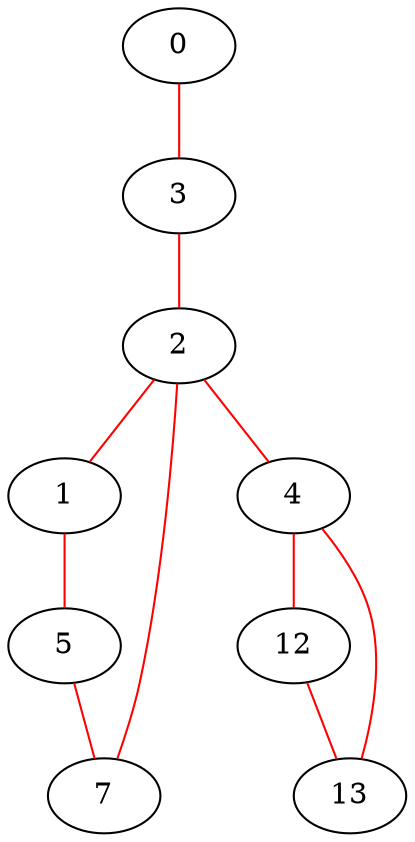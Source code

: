 graph multiloop{
	0 -- 3[color=red];
	3 -- 2[color=red];
	2 -- 1[color=red];
	1 -- 5[color=red];
	5 -- 7[color=red];
	7 -- 2[color=red];
	2 -- 4[color=red];
	4 -- 12[color=red];
	12 -- 13[color=red];
	13 -- 4[color=red];
	13
}
